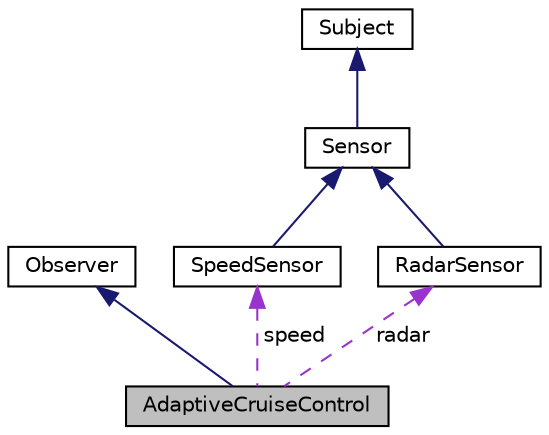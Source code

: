 digraph "AdaptiveCruiseControl"
{
 // LATEX_PDF_SIZE
  edge [fontname="Helvetica",fontsize="10",labelfontname="Helvetica",labelfontsize="10"];
  node [fontname="Helvetica",fontsize="10",shape=record];
  Node1 [label="AdaptiveCruiseControl",height=0.2,width=0.4,color="black", fillcolor="grey75", style="filled", fontcolor="black",tooltip="Manages the adaptive cruise control feature of the vehicle."];
  Node2 -> Node1 [dir="back",color="midnightblue",fontsize="10",style="solid",fontname="Helvetica"];
  Node2 [label="Observer",height=0.2,width=0.4,color="black", fillcolor="white", style="filled",URL="$classObserver.html",tooltip="Interface for observer classes."];
  Node3 -> Node1 [dir="back",color="darkorchid3",fontsize="10",style="dashed",label=" speed" ,fontname="Helvetica"];
  Node3 [label="SpeedSensor",height=0.2,width=0.4,color="black", fillcolor="white", style="filled",URL="$classSpeedSensor.html",tooltip="Represents a speed sensor in the vehicle, extending the Sensor class."];
  Node4 -> Node3 [dir="back",color="midnightblue",fontsize="10",style="solid",fontname="Helvetica"];
  Node4 [label="Sensor",height=0.2,width=0.4,color="black", fillcolor="white", style="filled",URL="$classSensor.html",tooltip="Abstract base class representing a generic sensor."];
  Node5 -> Node4 [dir="back",color="midnightblue",fontsize="10",style="solid",fontname="Helvetica"];
  Node5 [label="Subject",height=0.2,width=0.4,color="black", fillcolor="white", style="filled",URL="$classSubject.html",tooltip="Base class for subjects that notify observers of changes."];
  Node6 -> Node1 [dir="back",color="darkorchid3",fontsize="10",style="dashed",label=" radar" ,fontname="Helvetica"];
  Node6 [label="RadarSensor",height=0.2,width=0.4,color="black", fillcolor="white", style="filled",URL="$classRadarSensor.html",tooltip="Represents a radar sensor in the vehicle, extending the Sensor class."];
  Node4 -> Node6 [dir="back",color="midnightblue",fontsize="10",style="solid",fontname="Helvetica"];
}
